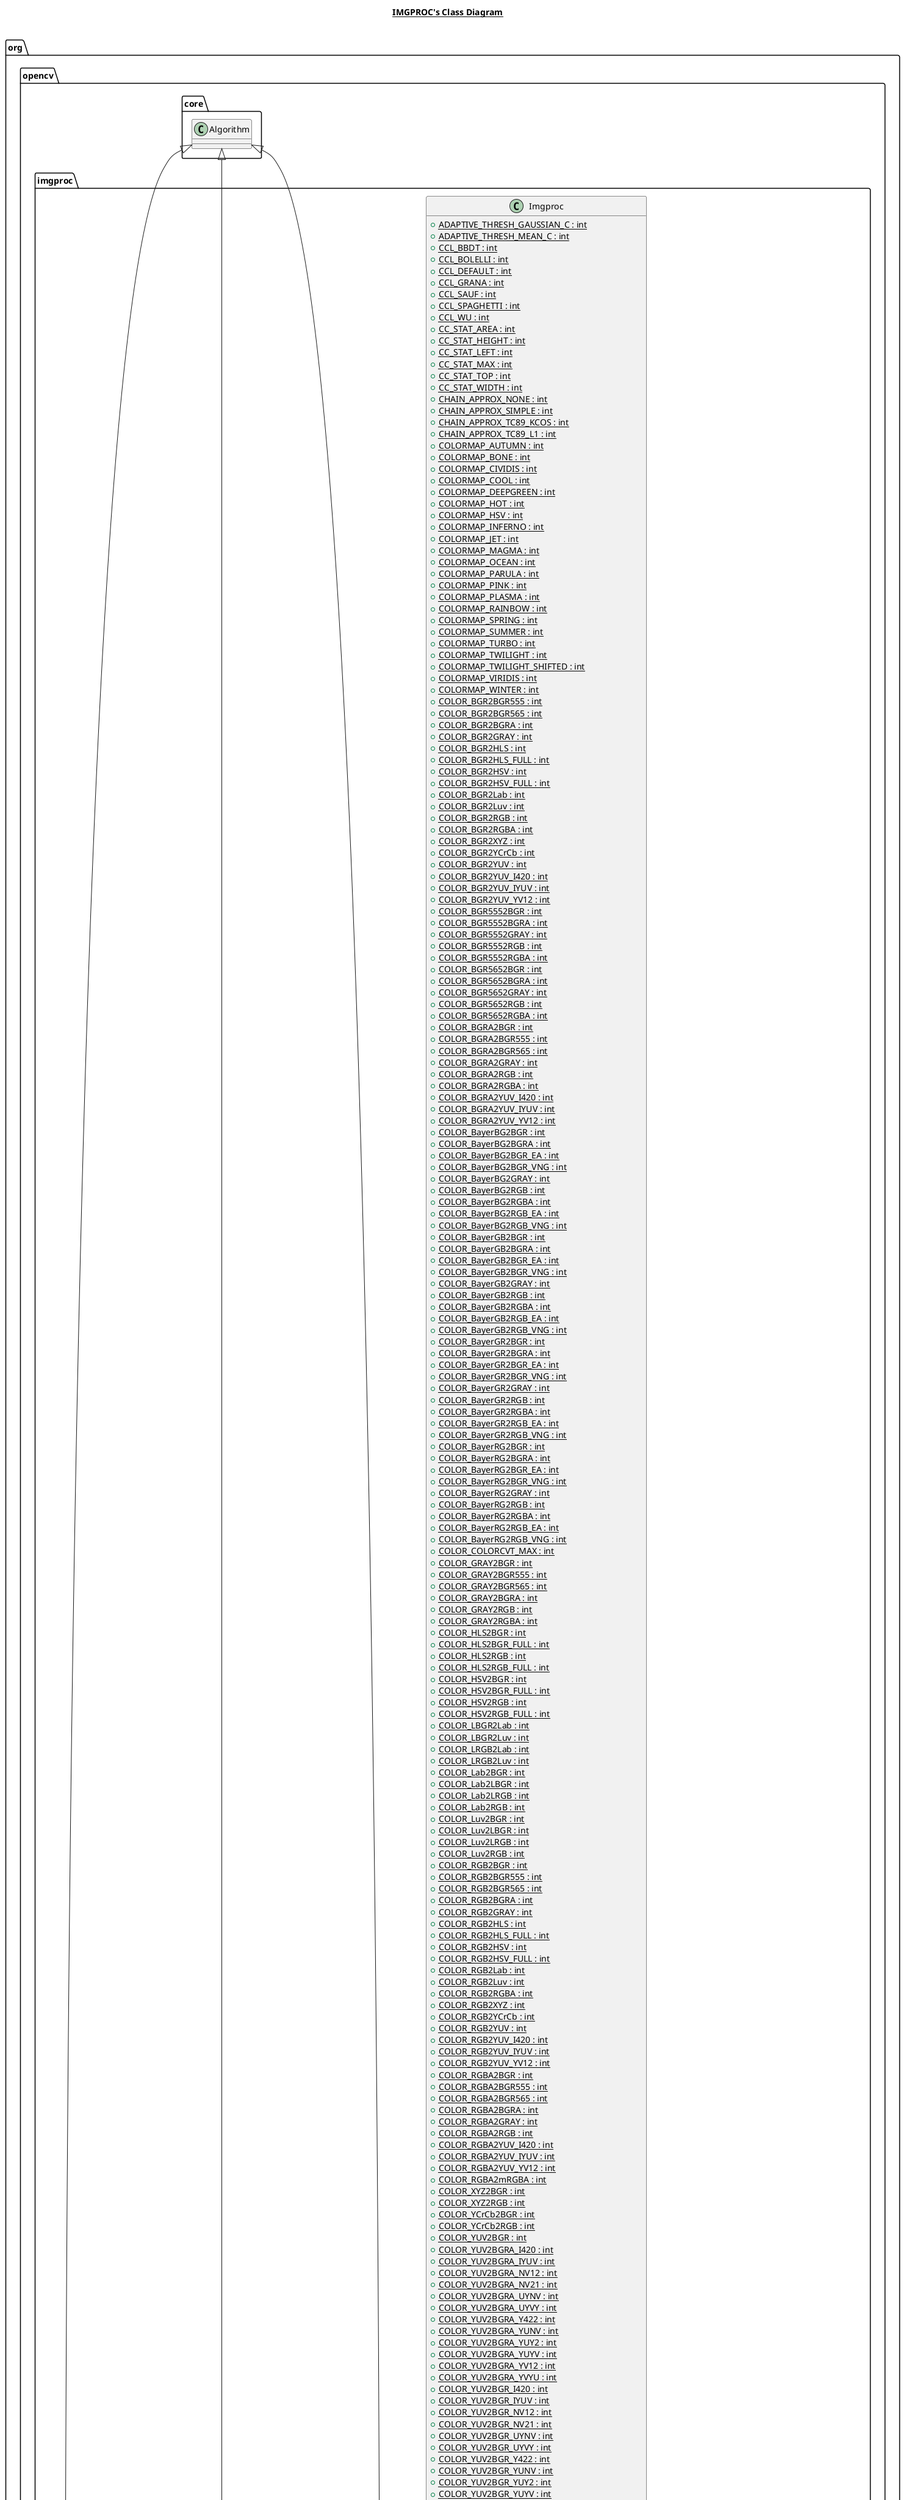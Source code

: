 @startuml

title __IMGPROC's Class Diagram__\n

  namespace org.opencv {
    namespace imgproc {
      class org.opencv.imgproc.CLAHE {
          {static} + __fromPtr__()
          + apply()
          + collectGarbage()
          + getClipLimit()
          + getTilesGridSize()
          + setClipLimit()
          + setTilesGridSize()
          # CLAHE()
          # finalize()
          {static} - apply_0()
          {static} - collectGarbage_0()
          {static} - delete()
          {static} - getClipLimit_0()
          {static} - getTilesGridSize_0()
          {static} - setClipLimit_0()
          {static} - setTilesGridSize_0()
      }
    }
  }
  

  namespace org.opencv {
    namespace imgproc {
      class org.opencv.imgproc.GeneralizedHough {
          {static} + __fromPtr__()
          + detect()
          + detect()
          + detect()
          + detect()
          + getCannyHighThresh()
          + getCannyLowThresh()
          + getDp()
          + getMaxBufferSize()
          + getMinDist()
          + setCannyHighThresh()
          + setCannyLowThresh()
          + setDp()
          + setMaxBufferSize()
          + setMinDist()
          + setTemplate()
          + setTemplate()
          + setTemplate()
          + setTemplate()
          # GeneralizedHough()
          # finalize()
          {static} - delete()
          {static} - detect_0()
          {static} - detect_1()
          {static} - detect_2()
          {static} - detect_3()
          {static} - getCannyHighThresh_0()
          {static} - getCannyLowThresh_0()
          {static} - getDp_0()
          {static} - getMaxBufferSize_0()
          {static} - getMinDist_0()
          {static} - setCannyHighThresh_0()
          {static} - setCannyLowThresh_0()
          {static} - setDp_0()
          {static} - setMaxBufferSize_0()
          {static} - setMinDist_0()
          {static} - setTemplate_0()
          {static} - setTemplate_1()
          {static} - setTemplate_2()
          {static} - setTemplate_3()
      }
    }
  }
  

  namespace org.opencv {
    namespace imgproc {
      class org.opencv.imgproc.GeneralizedHoughBallard {
          {static} + __fromPtr__()
          + getLevels()
          + getVotesThreshold()
          + setLevels()
          + setVotesThreshold()
          # GeneralizedHoughBallard()
          # finalize()
          {static} - delete()
          {static} - getLevels_0()
          {static} - getVotesThreshold_0()
          {static} - setLevels_0()
          {static} - setVotesThreshold_0()
      }
    }
  }
  

  namespace org.opencv {
    namespace imgproc {
      class org.opencv.imgproc.GeneralizedHoughGuil {
          {static} + __fromPtr__()
          + getAngleEpsilon()
          + getAngleStep()
          + getAngleThresh()
          + getLevels()
          + getMaxAngle()
          + getMaxScale()
          + getMinAngle()
          + getMinScale()
          + getPosThresh()
          + getScaleStep()
          + getScaleThresh()
          + getXi()
          + setAngleEpsilon()
          + setAngleStep()
          + setAngleThresh()
          + setLevels()
          + setMaxAngle()
          + setMaxScale()
          + setMinAngle()
          + setMinScale()
          + setPosThresh()
          + setScaleStep()
          + setScaleThresh()
          + setXi()
          # GeneralizedHoughGuil()
          # finalize()
          {static} - delete()
          {static} - getAngleEpsilon_0()
          {static} - getAngleStep_0()
          {static} - getAngleThresh_0()
          {static} - getLevels_0()
          {static} - getMaxAngle_0()
          {static} - getMaxScale_0()
          {static} - getMinAngle_0()
          {static} - getMinScale_0()
          {static} - getPosThresh_0()
          {static} - getScaleStep_0()
          {static} - getScaleThresh_0()
          {static} - getXi_0()
          {static} - setAngleEpsilon_0()
          {static} - setAngleStep_0()
          {static} - setAngleThresh_0()
          {static} - setLevels_0()
          {static} - setMaxAngle_0()
          {static} - setMaxScale_0()
          {static} - setMinAngle_0()
          {static} - setMinScale_0()
          {static} - setPosThresh_0()
          {static} - setScaleStep_0()
          {static} - setScaleThresh_0()
          {static} - setXi_0()
      }
    }
  }
  

  namespace org.opencv {
    namespace imgproc {
      class org.opencv.imgproc.Imgproc {
          {static} + ADAPTIVE_THRESH_GAUSSIAN_C : int
          {static} + ADAPTIVE_THRESH_MEAN_C : int
          {static} + CCL_BBDT : int
          {static} + CCL_BOLELLI : int
          {static} + CCL_DEFAULT : int
          {static} + CCL_GRANA : int
          {static} + CCL_SAUF : int
          {static} + CCL_SPAGHETTI : int
          {static} + CCL_WU : int
          {static} + CC_STAT_AREA : int
          {static} + CC_STAT_HEIGHT : int
          {static} + CC_STAT_LEFT : int
          {static} + CC_STAT_MAX : int
          {static} + CC_STAT_TOP : int
          {static} + CC_STAT_WIDTH : int
          {static} + CHAIN_APPROX_NONE : int
          {static} + CHAIN_APPROX_SIMPLE : int
          {static} + CHAIN_APPROX_TC89_KCOS : int
          {static} + CHAIN_APPROX_TC89_L1 : int
          {static} + COLORMAP_AUTUMN : int
          {static} + COLORMAP_BONE : int
          {static} + COLORMAP_CIVIDIS : int
          {static} + COLORMAP_COOL : int
          {static} + COLORMAP_DEEPGREEN : int
          {static} + COLORMAP_HOT : int
          {static} + COLORMAP_HSV : int
          {static} + COLORMAP_INFERNO : int
          {static} + COLORMAP_JET : int
          {static} + COLORMAP_MAGMA : int
          {static} + COLORMAP_OCEAN : int
          {static} + COLORMAP_PARULA : int
          {static} + COLORMAP_PINK : int
          {static} + COLORMAP_PLASMA : int
          {static} + COLORMAP_RAINBOW : int
          {static} + COLORMAP_SPRING : int
          {static} + COLORMAP_SUMMER : int
          {static} + COLORMAP_TURBO : int
          {static} + COLORMAP_TWILIGHT : int
          {static} + COLORMAP_TWILIGHT_SHIFTED : int
          {static} + COLORMAP_VIRIDIS : int
          {static} + COLORMAP_WINTER : int
          {static} + COLOR_BGR2BGR555 : int
          {static} + COLOR_BGR2BGR565 : int
          {static} + COLOR_BGR2BGRA : int
          {static} + COLOR_BGR2GRAY : int
          {static} + COLOR_BGR2HLS : int
          {static} + COLOR_BGR2HLS_FULL : int
          {static} + COLOR_BGR2HSV : int
          {static} + COLOR_BGR2HSV_FULL : int
          {static} + COLOR_BGR2Lab : int
          {static} + COLOR_BGR2Luv : int
          {static} + COLOR_BGR2RGB : int
          {static} + COLOR_BGR2RGBA : int
          {static} + COLOR_BGR2XYZ : int
          {static} + COLOR_BGR2YCrCb : int
          {static} + COLOR_BGR2YUV : int
          {static} + COLOR_BGR2YUV_I420 : int
          {static} + COLOR_BGR2YUV_IYUV : int
          {static} + COLOR_BGR2YUV_YV12 : int
          {static} + COLOR_BGR5552BGR : int
          {static} + COLOR_BGR5552BGRA : int
          {static} + COLOR_BGR5552GRAY : int
          {static} + COLOR_BGR5552RGB : int
          {static} + COLOR_BGR5552RGBA : int
          {static} + COLOR_BGR5652BGR : int
          {static} + COLOR_BGR5652BGRA : int
          {static} + COLOR_BGR5652GRAY : int
          {static} + COLOR_BGR5652RGB : int
          {static} + COLOR_BGR5652RGBA : int
          {static} + COLOR_BGRA2BGR : int
          {static} + COLOR_BGRA2BGR555 : int
          {static} + COLOR_BGRA2BGR565 : int
          {static} + COLOR_BGRA2GRAY : int
          {static} + COLOR_BGRA2RGB : int
          {static} + COLOR_BGRA2RGBA : int
          {static} + COLOR_BGRA2YUV_I420 : int
          {static} + COLOR_BGRA2YUV_IYUV : int
          {static} + COLOR_BGRA2YUV_YV12 : int
          {static} + COLOR_BayerBG2BGR : int
          {static} + COLOR_BayerBG2BGRA : int
          {static} + COLOR_BayerBG2BGR_EA : int
          {static} + COLOR_BayerBG2BGR_VNG : int
          {static} + COLOR_BayerBG2GRAY : int
          {static} + COLOR_BayerBG2RGB : int
          {static} + COLOR_BayerBG2RGBA : int
          {static} + COLOR_BayerBG2RGB_EA : int
          {static} + COLOR_BayerBG2RGB_VNG : int
          {static} + COLOR_BayerGB2BGR : int
          {static} + COLOR_BayerGB2BGRA : int
          {static} + COLOR_BayerGB2BGR_EA : int
          {static} + COLOR_BayerGB2BGR_VNG : int
          {static} + COLOR_BayerGB2GRAY : int
          {static} + COLOR_BayerGB2RGB : int
          {static} + COLOR_BayerGB2RGBA : int
          {static} + COLOR_BayerGB2RGB_EA : int
          {static} + COLOR_BayerGB2RGB_VNG : int
          {static} + COLOR_BayerGR2BGR : int
          {static} + COLOR_BayerGR2BGRA : int
          {static} + COLOR_BayerGR2BGR_EA : int
          {static} + COLOR_BayerGR2BGR_VNG : int
          {static} + COLOR_BayerGR2GRAY : int
          {static} + COLOR_BayerGR2RGB : int
          {static} + COLOR_BayerGR2RGBA : int
          {static} + COLOR_BayerGR2RGB_EA : int
          {static} + COLOR_BayerGR2RGB_VNG : int
          {static} + COLOR_BayerRG2BGR : int
          {static} + COLOR_BayerRG2BGRA : int
          {static} + COLOR_BayerRG2BGR_EA : int
          {static} + COLOR_BayerRG2BGR_VNG : int
          {static} + COLOR_BayerRG2GRAY : int
          {static} + COLOR_BayerRG2RGB : int
          {static} + COLOR_BayerRG2RGBA : int
          {static} + COLOR_BayerRG2RGB_EA : int
          {static} + COLOR_BayerRG2RGB_VNG : int
          {static} + COLOR_COLORCVT_MAX : int
          {static} + COLOR_GRAY2BGR : int
          {static} + COLOR_GRAY2BGR555 : int
          {static} + COLOR_GRAY2BGR565 : int
          {static} + COLOR_GRAY2BGRA : int
          {static} + COLOR_GRAY2RGB : int
          {static} + COLOR_GRAY2RGBA : int
          {static} + COLOR_HLS2BGR : int
          {static} + COLOR_HLS2BGR_FULL : int
          {static} + COLOR_HLS2RGB : int
          {static} + COLOR_HLS2RGB_FULL : int
          {static} + COLOR_HSV2BGR : int
          {static} + COLOR_HSV2BGR_FULL : int
          {static} + COLOR_HSV2RGB : int
          {static} + COLOR_HSV2RGB_FULL : int
          {static} + COLOR_LBGR2Lab : int
          {static} + COLOR_LBGR2Luv : int
          {static} + COLOR_LRGB2Lab : int
          {static} + COLOR_LRGB2Luv : int
          {static} + COLOR_Lab2BGR : int
          {static} + COLOR_Lab2LBGR : int
          {static} + COLOR_Lab2LRGB : int
          {static} + COLOR_Lab2RGB : int
          {static} + COLOR_Luv2BGR : int
          {static} + COLOR_Luv2LBGR : int
          {static} + COLOR_Luv2LRGB : int
          {static} + COLOR_Luv2RGB : int
          {static} + COLOR_RGB2BGR : int
          {static} + COLOR_RGB2BGR555 : int
          {static} + COLOR_RGB2BGR565 : int
          {static} + COLOR_RGB2BGRA : int
          {static} + COLOR_RGB2GRAY : int
          {static} + COLOR_RGB2HLS : int
          {static} + COLOR_RGB2HLS_FULL : int
          {static} + COLOR_RGB2HSV : int
          {static} + COLOR_RGB2HSV_FULL : int
          {static} + COLOR_RGB2Lab : int
          {static} + COLOR_RGB2Luv : int
          {static} + COLOR_RGB2RGBA : int
          {static} + COLOR_RGB2XYZ : int
          {static} + COLOR_RGB2YCrCb : int
          {static} + COLOR_RGB2YUV : int
          {static} + COLOR_RGB2YUV_I420 : int
          {static} + COLOR_RGB2YUV_IYUV : int
          {static} + COLOR_RGB2YUV_YV12 : int
          {static} + COLOR_RGBA2BGR : int
          {static} + COLOR_RGBA2BGR555 : int
          {static} + COLOR_RGBA2BGR565 : int
          {static} + COLOR_RGBA2BGRA : int
          {static} + COLOR_RGBA2GRAY : int
          {static} + COLOR_RGBA2RGB : int
          {static} + COLOR_RGBA2YUV_I420 : int
          {static} + COLOR_RGBA2YUV_IYUV : int
          {static} + COLOR_RGBA2YUV_YV12 : int
          {static} + COLOR_RGBA2mRGBA : int
          {static} + COLOR_XYZ2BGR : int
          {static} + COLOR_XYZ2RGB : int
          {static} + COLOR_YCrCb2BGR : int
          {static} + COLOR_YCrCb2RGB : int
          {static} + COLOR_YUV2BGR : int
          {static} + COLOR_YUV2BGRA_I420 : int
          {static} + COLOR_YUV2BGRA_IYUV : int
          {static} + COLOR_YUV2BGRA_NV12 : int
          {static} + COLOR_YUV2BGRA_NV21 : int
          {static} + COLOR_YUV2BGRA_UYNV : int
          {static} + COLOR_YUV2BGRA_UYVY : int
          {static} + COLOR_YUV2BGRA_Y422 : int
          {static} + COLOR_YUV2BGRA_YUNV : int
          {static} + COLOR_YUV2BGRA_YUY2 : int
          {static} + COLOR_YUV2BGRA_YUYV : int
          {static} + COLOR_YUV2BGRA_YV12 : int
          {static} + COLOR_YUV2BGRA_YVYU : int
          {static} + COLOR_YUV2BGR_I420 : int
          {static} + COLOR_YUV2BGR_IYUV : int
          {static} + COLOR_YUV2BGR_NV12 : int
          {static} + COLOR_YUV2BGR_NV21 : int
          {static} + COLOR_YUV2BGR_UYNV : int
          {static} + COLOR_YUV2BGR_UYVY : int
          {static} + COLOR_YUV2BGR_Y422 : int
          {static} + COLOR_YUV2BGR_YUNV : int
          {static} + COLOR_YUV2BGR_YUY2 : int
          {static} + COLOR_YUV2BGR_YUYV : int
          {static} + COLOR_YUV2BGR_YV12 : int
          {static} + COLOR_YUV2BGR_YVYU : int
          {static} + COLOR_YUV2GRAY_420 : int
          {static} + COLOR_YUV2GRAY_I420 : int
          {static} + COLOR_YUV2GRAY_IYUV : int
          {static} + COLOR_YUV2GRAY_NV12 : int
          {static} + COLOR_YUV2GRAY_NV21 : int
          {static} + COLOR_YUV2GRAY_UYNV : int
          {static} + COLOR_YUV2GRAY_UYVY : int
          {static} + COLOR_YUV2GRAY_Y422 : int
          {static} + COLOR_YUV2GRAY_YUNV : int
          {static} + COLOR_YUV2GRAY_YUY2 : int
          {static} + COLOR_YUV2GRAY_YUYV : int
          {static} + COLOR_YUV2GRAY_YV12 : int
          {static} + COLOR_YUV2GRAY_YVYU : int
          {static} + COLOR_YUV2RGB : int
          {static} + COLOR_YUV2RGBA_I420 : int
          {static} + COLOR_YUV2RGBA_IYUV : int
          {static} + COLOR_YUV2RGBA_NV12 : int
          {static} + COLOR_YUV2RGBA_NV21 : int
          {static} + COLOR_YUV2RGBA_UYNV : int
          {static} + COLOR_YUV2RGBA_UYVY : int
          {static} + COLOR_YUV2RGBA_Y422 : int
          {static} + COLOR_YUV2RGBA_YUNV : int
          {static} + COLOR_YUV2RGBA_YUY2 : int
          {static} + COLOR_YUV2RGBA_YUYV : int
          {static} + COLOR_YUV2RGBA_YV12 : int
          {static} + COLOR_YUV2RGBA_YVYU : int
          {static} + COLOR_YUV2RGB_I420 : int
          {static} + COLOR_YUV2RGB_IYUV : int
          {static} + COLOR_YUV2RGB_NV12 : int
          {static} + COLOR_YUV2RGB_NV21 : int
          {static} + COLOR_YUV2RGB_UYNV : int
          {static} + COLOR_YUV2RGB_UYVY : int
          {static} + COLOR_YUV2RGB_Y422 : int
          {static} + COLOR_YUV2RGB_YUNV : int
          {static} + COLOR_YUV2RGB_YUY2 : int
          {static} + COLOR_YUV2RGB_YUYV : int
          {static} + COLOR_YUV2RGB_YV12 : int
          {static} + COLOR_YUV2RGB_YVYU : int
          {static} + COLOR_YUV420p2BGR : int
          {static} + COLOR_YUV420p2BGRA : int
          {static} + COLOR_YUV420p2GRAY : int
          {static} + COLOR_YUV420p2RGB : int
          {static} + COLOR_YUV420p2RGBA : int
          {static} + COLOR_YUV420sp2BGR : int
          {static} + COLOR_YUV420sp2BGRA : int
          {static} + COLOR_YUV420sp2GRAY : int
          {static} + COLOR_YUV420sp2RGB : int
          {static} + COLOR_YUV420sp2RGBA : int
          {static} + COLOR_mRGBA2RGBA : int
          {static} + CONTOURS_MATCH_I1 : int
          {static} + CONTOURS_MATCH_I2 : int
          {static} + CONTOURS_MATCH_I3 : int
          {static} + CV_BILATERAL : int
          {static} + CV_BLUR : int
          {static} + CV_BLUR_NO_SCALE : int
          {static} + CV_CANNY_L2_GRADIENT : int
          {static} + CV_CHAIN_CODE : int
          {static} + CV_CLOCKWISE : int
          {static} + CV_COMP_BHATTACHARYYA : int
          {static} + CV_COMP_CHISQR : int
          {static} + CV_COMP_CHISQR_ALT : int
          {static} + CV_COMP_CORREL : int
          {static} + CV_COMP_HELLINGER : int
          {static} + CV_COMP_INTERSECT : int
          {static} + CV_COMP_KL_DIV : int
          {static} + CV_CONTOURS_MATCH_I1 : int
          {static} + CV_CONTOURS_MATCH_I2 : int
          {static} + CV_CONTOURS_MATCH_I3 : int
          {static} + CV_COUNTER_CLOCKWISE : int
          {static} + CV_DIST_C : int
          {static} + CV_DIST_FAIR : int
          {static} + CV_DIST_HUBER : int
          {static} + CV_DIST_L1 : int
          {static} + CV_DIST_L12 : int
          {static} + CV_DIST_L2 : int
          {static} + CV_DIST_LABEL_CCOMP : int
          {static} + CV_DIST_LABEL_PIXEL : int
          {static} + CV_DIST_MASK_3 : int
          {static} + CV_DIST_MASK_5 : int
          {static} + CV_DIST_MASK_PRECISE : int
          {static} + CV_DIST_USER : int
          {static} + CV_DIST_WELSCH : int
          {static} + CV_GAUSSIAN : int
          {static} + CV_GAUSSIAN_5x5 : int
          {static} + CV_HOUGH_GRADIENT : int
          {static} + CV_HOUGH_MULTI_SCALE : int
          {static} + CV_HOUGH_PROBABILISTIC : int
          {static} + CV_HOUGH_STANDARD : int
          {static} + CV_LINK_RUNS : int
          {static} + CV_MAX_SOBEL_KSIZE : int
          {static} + CV_MEDIAN : int
          {static} + CV_POLY_APPROX_DP : int
          {static} + CV_RGBA2mRGBA : int
          {static} + CV_SCHARR : int
          {static} + CV_SHAPE_CROSS : int
          {static} + CV_SHAPE_CUSTOM : int
          {static} + CV_SHAPE_ELLIPSE : int
          {static} + CV_SHAPE_RECT : int
          {static} + CV_WARP_FILL_OUTLIERS : int
          {static} + CV_WARP_INVERSE_MAP : int
          {static} + CV_mRGBA2RGBA : int
          {static} + DIST_C : int
          {static} + DIST_FAIR : int
          {static} + DIST_HUBER : int
          {static} + DIST_L1 : int
          {static} + DIST_L12 : int
          {static} + DIST_L2 : int
          {static} + DIST_LABEL_CCOMP : int
          {static} + DIST_LABEL_PIXEL : int
          {static} + DIST_MASK_3 : int
          {static} + DIST_MASK_5 : int
          {static} + DIST_MASK_PRECISE : int
          {static} + DIST_USER : int
          {static} + DIST_WELSCH : int
          {static} + FILLED : int
          {static} + FILTER_SCHARR : int
          {static} + FLOODFILL_FIXED_RANGE : int
          {static} + FLOODFILL_MASK_ONLY : int
          {static} + FONT_HERSHEY_COMPLEX : int
          {static} + FONT_HERSHEY_COMPLEX_SMALL : int
          {static} + FONT_HERSHEY_DUPLEX : int
          {static} + FONT_HERSHEY_PLAIN : int
          {static} + FONT_HERSHEY_SCRIPT_COMPLEX : int
          {static} + FONT_HERSHEY_SCRIPT_SIMPLEX : int
          {static} + FONT_HERSHEY_SIMPLEX : int
          {static} + FONT_HERSHEY_TRIPLEX : int
          {static} + FONT_ITALIC : int
          {static} + GC_BGD : int
          {static} + GC_EVAL : int
          {static} + GC_EVAL_FREEZE_MODEL : int
          {static} + GC_FGD : int
          {static} + GC_INIT_WITH_MASK : int
          {static} + GC_INIT_WITH_RECT : int
          {static} + GC_PR_BGD : int
          {static} + GC_PR_FGD : int
          {static} + HISTCMP_BHATTACHARYYA : int
          {static} + HISTCMP_CHISQR : int
          {static} + HISTCMP_CHISQR_ALT : int
          {static} + HISTCMP_CORREL : int
          {static} + HISTCMP_HELLINGER : int
          {static} + HISTCMP_INTERSECT : int
          {static} + HISTCMP_KL_DIV : int
          {static} + HOUGH_GRADIENT : int
          {static} + HOUGH_GRADIENT_ALT : int
          {static} + HOUGH_MULTI_SCALE : int
          {static} + HOUGH_PROBABILISTIC : int
          {static} + HOUGH_STANDARD : int
          {static} + INTERSECT_FULL : int
          {static} + INTERSECT_NONE : int
          {static} + INTERSECT_PARTIAL : int
          {static} + INTER_AREA : int
          {static} + INTER_BITS : int
          {static} + INTER_BITS2 : int
          {static} + INTER_CUBIC : int
          {static} + INTER_LANCZOS4 : int
          {static} + INTER_LINEAR : int
          {static} + INTER_LINEAR_EXACT : int
          {static} + INTER_MAX : int
          {static} + INTER_NEAREST : int
          {static} + INTER_NEAREST_EXACT : int
          {static} + INTER_TAB_SIZE : int
          {static} + INTER_TAB_SIZE2 : int
          {static} + LINE_4 : int
          {static} + LINE_8 : int
          {static} + LINE_AA : int
          {static} + LSD_REFINE_ADV : int
          {static} + LSD_REFINE_NONE : int
          {static} + LSD_REFINE_STD : int
          {static} + MARKER_CROSS : int
          {static} + MARKER_DIAMOND : int
          {static} + MARKER_SQUARE : int
          {static} + MARKER_STAR : int
          {static} + MARKER_TILTED_CROSS : int
          {static} + MARKER_TRIANGLE_DOWN : int
          {static} + MARKER_TRIANGLE_UP : int
          {static} + MORPH_BLACKHAT : int
          {static} + MORPH_CLOSE : int
          {static} + MORPH_CROSS : int
          {static} + MORPH_DILATE : int
          {static} + MORPH_ELLIPSE : int
          {static} + MORPH_ERODE : int
          {static} + MORPH_GRADIENT : int
          {static} + MORPH_HITMISS : int
          {static} + MORPH_OPEN : int
          {static} + MORPH_RECT : int
          {static} + MORPH_TOPHAT : int
          {static} + RETR_CCOMP : int
          {static} + RETR_EXTERNAL : int
          {static} + RETR_FLOODFILL : int
          {static} + RETR_LIST : int
          {static} + RETR_TREE : int
          {static} + THRESH_BINARY : int
          {static} + THRESH_BINARY_INV : int
          {static} + THRESH_MASK : int
          {static} + THRESH_OTSU : int
          {static} + THRESH_TOZERO : int
          {static} + THRESH_TOZERO_INV : int
          {static} + THRESH_TRIANGLE : int
          {static} + THRESH_TRUNC : int
          {static} + TM_CCOEFF : int
          {static} + TM_CCOEFF_NORMED : int
          {static} + TM_CCORR : int
          {static} + TM_CCORR_NORMED : int
          {static} + TM_SQDIFF : int
          {static} + TM_SQDIFF_NORMED : int
          {static} + WARP_FILL_OUTLIERS : int
          {static} + WARP_INVERSE_MAP : int
          {static} + WARP_POLAR_LINEAR : int
          {static} + WARP_POLAR_LOG : int
          {static} - CV_CHAIN_APPROX_NONE : int
          {static} - CV_CHAIN_APPROX_SIMPLE : int
          {static} - CV_CHAIN_APPROX_TC89_KCOS : int
          {static} - CV_CHAIN_APPROX_TC89_L1 : int
          {static} - CV_INTER_AREA : int
          {static} - CV_INTER_CUBIC : int
          {static} - CV_INTER_LANCZOS4 : int
          {static} - CV_INTER_LINEAR : int
          {static} - CV_INTER_NN : int
          {static} - CV_MOP_BLACKHAT : int
          {static} - CV_MOP_CLOSE : int
          {static} - CV_MOP_DILATE : int
          {static} - CV_MOP_ERODE : int
          {static} - CV_MOP_GRADIENT : int
          {static} - CV_MOP_OPEN : int
          {static} - CV_MOP_TOPHAT : int
          {static} - CV_RETR_CCOMP : int
          {static} - CV_RETR_EXTERNAL : int
          {static} - CV_RETR_FLOODFILL : int
          {static} - CV_RETR_LIST : int
          {static} - CV_RETR_TREE : int
          {static} - CV_THRESH_BINARY : int
          {static} - CV_THRESH_BINARY_INV : int
          {static} - CV_THRESH_MASK : int
          {static} - CV_THRESH_OTSU : int
          {static} - CV_THRESH_TOZERO : int
          {static} - CV_THRESH_TOZERO_INV : int
          {static} - CV_THRESH_TRIANGLE : int
          {static} - CV_THRESH_TRUNC : int
          {static} - IPL_BORDER_CONSTANT : int
          {static} - IPL_BORDER_REFLECT : int
          {static} - IPL_BORDER_REFLECT_101 : int
          {static} - IPL_BORDER_REPLICATE : int
          {static} - IPL_BORDER_TRANSPARENT : int
          {static} - IPL_BORDER_WRAP : int
          {static} + Canny()
          {static} + Canny()
          {static} + Canny()
          {static} + Canny()
          {static} + Canny()
          {static} + EMD()
          {static} + EMD()
          {static} + EMD()
          {static} + GaussianBlur()
          {static} + GaussianBlur()
          {static} + GaussianBlur()
          {static} + HoughCircles()
          {static} + HoughCircles()
          {static} + HoughCircles()
          {static} + HoughCircles()
          {static} + HoughCircles()
          {static} + HoughLines()
          {static} + HoughLines()
          {static} + HoughLines()
          {static} + HoughLines()
          {static} + HoughLines()
          {static} + HoughLinesP()
          {static} + HoughLinesP()
          {static} + HoughLinesP()
          {static} + HoughLinesPointSet()
          {static} + HoughLinesWithAccumulator()
          {static} + HoughLinesWithAccumulator()
          {static} + HoughLinesWithAccumulator()
          {static} + HoughLinesWithAccumulator()
          {static} + HoughLinesWithAccumulator()
          {static} + HuMoments()
          {static} + Laplacian()
          {static} + Laplacian()
          {static} + Laplacian()
          {static} + Laplacian()
          {static} + Laplacian()
          {static} + Scharr()
          {static} + Scharr()
          {static} + Scharr()
          {static} + Scharr()
          {static} + Sobel()
          {static} + Sobel()
          {static} + Sobel()
          {static} + Sobel()
          {static} + Sobel()
          {static} + accumulate()
          {static} + accumulate()
          {static} + accumulateProduct()
          {static} + accumulateProduct()
          {static} + accumulateSquare()
          {static} + accumulateSquare()
          {static} + accumulateWeighted()
          {static} + accumulateWeighted()
          {static} + adaptiveThreshold()
          {static} + applyColorMap()
          {static} + applyColorMap()
          {static} + approxPolyDP()
          {static} + arcLength()
          {static} + arrowedLine()
          {static} + arrowedLine()
          {static} + arrowedLine()
          {static} + arrowedLine()
          {static} + arrowedLine()
          {static} + bilateralFilter()
          {static} + bilateralFilter()
          {static} + blendLinear()
          {static} + blur()
          {static} + blur()
          {static} + blur()
          {static} + boundingRect()
          {static} + boxFilter()
          {static} + boxFilter()
          {static} + boxFilter()
          {static} + boxFilter()
          {static} + boxPoints()
          {static} + calcBackProject()
          {static} + calcHist()
          {static} + calcHist()
          {static} + circle()
          {static} + circle()
          {static} + circle()
          {static} + circle()
          {static} + clipLine()
          {static} + compareHist()
          {static} + connectedComponents()
          {static} + connectedComponents()
          {static} + connectedComponents()
          {static} + connectedComponentsWithAlgorithm()
          {static} + connectedComponentsWithStats()
          {static} + connectedComponentsWithStats()
          {static} + connectedComponentsWithStats()
          {static} + connectedComponentsWithStatsWithAlgorithm()
          {static} + contourArea()
          {static} + contourArea()
          {static} + convertMaps()
          {static} + convertMaps()
          {static} + convexHull()
          {static} + convexHull()
          {static} + convexityDefects()
          {static} + cornerEigenValsAndVecs()
          {static} + cornerEigenValsAndVecs()
          {static} + cornerHarris()
          {static} + cornerHarris()
          {static} + cornerMinEigenVal()
          {static} + cornerMinEigenVal()
          {static} + cornerMinEigenVal()
          {static} + cornerSubPix()
          {static} + createCLAHE()
          {static} + createCLAHE()
          {static} + createCLAHE()
          {static} + createGeneralizedHoughBallard()
          {static} + createGeneralizedHoughGuil()
          {static} + createHanningWindow()
          {static} + createLineSegmentDetector()
          {static} + createLineSegmentDetector()
          {static} + createLineSegmentDetector()
          {static} + createLineSegmentDetector()
          {static} + createLineSegmentDetector()
          {static} + createLineSegmentDetector()
          {static} + createLineSegmentDetector()
          {static} + createLineSegmentDetector()
          {static} + createLineSegmentDetector()
          {static} + cvtColor()
          {static} + cvtColor()
          {static} + cvtColorTwoPlane()
          {static} + demosaicing()
          {static} + demosaicing()
          {static} + dilate()
          {static} + dilate()
          {static} + dilate()
          {static} + dilate()
          {static} + dilate()
          {static} + distanceTransform()
          {static} + distanceTransform()
          {static} + distanceTransformWithLabels()
          {static} + distanceTransformWithLabels()
          {static} + divSpectrums()
          {static} + divSpectrums()
          {static} + drawContours()
          {static} + drawContours()
          {static} + drawContours()
          {static} + drawContours()
          {static} + drawContours()
          {static} + drawContours()
          {static} + drawMarker()
          {static} + drawMarker()
          {static} + drawMarker()
          {static} + drawMarker()
          {static} + drawMarker()
          {static} + ellipse()
          {static} + ellipse()
          {static} + ellipse()
          {static} + ellipse()
          {static} + ellipse()
          {static} + ellipse()
          {static} + ellipse()
          {static} + ellipse2Poly()
          {static} + equalizeHist()
          {static} + erode()
          {static} + erode()
          {static} + erode()
          {static} + erode()
          {static} + erode()
          {static} + fillConvexPoly()
          {static} + fillConvexPoly()
          {static} + fillConvexPoly()
          {static} + fillPoly()
          {static} + fillPoly()
          {static} + fillPoly()
          {static} + fillPoly()
          {static} + filter2D()
          {static} + filter2D()
          {static} + filter2D()
          {static} + filter2D()
          {static} + findContours()
          {static} + findContours()
          {static} + fitEllipse()
          {static} + fitEllipseAMS()
          {static} + fitEllipseDirect()
          {static} + fitLine()
          {static} + floodFill()
          {static} + floodFill()
          {static} + floodFill()
          {static} + floodFill()
          {static} + floodFill()
          {static} + getAffineTransform()
          {static} + getDerivKernels()
          {static} + getDerivKernels()
          {static} + getDerivKernels()
          {static} + getFontScaleFromHeight()
          {static} + getFontScaleFromHeight()
          {static} + getGaborKernel()
          {static} + getGaborKernel()
          {static} + getGaborKernel()
          {static} + getGaussianKernel()
          {static} + getGaussianKernel()
          {static} + getPerspectiveTransform()
          {static} + getPerspectiveTransform()
          {static} + getRectSubPix()
          {static} + getRectSubPix()
          {static} + getRotationMatrix2D()
          {static} + getStructuringElement()
          {static} + getStructuringElement()
          {static} + getTextSize()
          {static} + goodFeaturesToTrack()
          {static} + goodFeaturesToTrack()
          {static} + goodFeaturesToTrack()
          {static} + goodFeaturesToTrack()
          {static} + goodFeaturesToTrack()
          {static} + goodFeaturesToTrack()
          {static} + goodFeaturesToTrack()
          {static} + goodFeaturesToTrack()
          {static} + goodFeaturesToTrackWithQuality()
          {static} + goodFeaturesToTrackWithQuality()
          {static} + goodFeaturesToTrackWithQuality()
          {static} + goodFeaturesToTrackWithQuality()
          {static} + goodFeaturesToTrackWithQuality()
          {static} + grabCut()
          {static} + grabCut()
          {static} + integral()
          {static} + integral()
          {static} + integral2()
          {static} + integral2()
          {static} + integral2()
          {static} + integral3()
          {static} + integral3()
          {static} + integral3()
          {static} + intersectConvexConvex()
          {static} + intersectConvexConvex()
          {static} + invertAffineTransform()
          {static} + isContourConvex()
          {static} + line()
          {static} + line()
          {static} + line()
          {static} + line()
          {static} + linearPolar()
          {static} + logPolar()
          {static} + matchShapes()
          {static} + matchTemplate()
          {static} + matchTemplate()
          {static} + medianBlur()
          {static} + minAreaRect()
          {static} + minEnclosingCircle()
          {static} + minEnclosingTriangle()
          {static} + moments()
          {static} + moments()
          {static} + morphologyEx()
          {static} + morphologyEx()
          {static} + morphologyEx()
          {static} + morphologyEx()
          {static} + morphologyEx()
          {static} + phaseCorrelate()
          {static} + phaseCorrelate()
          {static} + phaseCorrelate()
          {static} + pointPolygonTest()
          {static} + polylines()
          {static} + polylines()
          {static} + polylines()
          {static} + polylines()
          {static} + preCornerDetect()
          {static} + preCornerDetect()
          {static} + putText()
          {static} + putText()
          {static} + putText()
          {static} + putText()
          {static} + pyrDown()
          {static} + pyrDown()
          {static} + pyrDown()
          {static} + pyrMeanShiftFiltering()
          {static} + pyrMeanShiftFiltering()
          {static} + pyrMeanShiftFiltering()
          {static} + pyrUp()
          {static} + pyrUp()
          {static} + pyrUp()
          {static} + rectangle()
          {static} + rectangle()
          {static} + rectangle()
          {static} + rectangle()
          {static} + rectangle()
          {static} + rectangle()
          {static} + rectangle()
          {static} + rectangle()
          {static} + remap()
          {static} + remap()
          {static} + remap()
          {static} + resize()
          {static} + resize()
          {static} + resize()
          {static} + resize()
          {static} + rotatedRectangleIntersection()
          {static} + sepFilter2D()
          {static} + sepFilter2D()
          {static} + sepFilter2D()
          {static} + sepFilter2D()
          {static} + spatialGradient()
          {static} + spatialGradient()
          {static} + spatialGradient()
          {static} + sqrBoxFilter()
          {static} + sqrBoxFilter()
          {static} + sqrBoxFilter()
          {static} + sqrBoxFilter()
          {static} + threshold()
          {static} + warpAffine()
          {static} + warpAffine()
          {static} + warpAffine()
          {static} + warpAffine()
          {static} + warpPerspective()
          {static} + warpPerspective()
          {static} + warpPerspective()
          {static} + warpPerspective()
          {static} + warpPolar()
          {static} + watershed()
          {static} - Canny_0()
          {static} - Canny_1()
          {static} - Canny_2()
          {static} - Canny_3()
          {static} - Canny_4()
          {static} - EMD_0()
          {static} - EMD_1()
          {static} - EMD_3()
          {static} - GaussianBlur_0()
          {static} - GaussianBlur_1()
          {static} - GaussianBlur_2()
          {static} - HoughCircles_0()
          {static} - HoughCircles_1()
          {static} - HoughCircles_2()
          {static} - HoughCircles_3()
          {static} - HoughCircles_4()
          {static} - HoughLinesP_0()
          {static} - HoughLinesP_1()
          {static} - HoughLinesP_2()
          {static} - HoughLinesPointSet_0()
          {static} - HoughLinesWithAccumulator_0()
          {static} - HoughLinesWithAccumulator_1()
          {static} - HoughLinesWithAccumulator_2()
          {static} - HoughLinesWithAccumulator_3()
          {static} - HoughLinesWithAccumulator_4()
          {static} - HoughLines_0()
          {static} - HoughLines_1()
          {static} - HoughLines_2()
          {static} - HoughLines_3()
          {static} - HoughLines_4()
          {static} - HuMoments_0()
          {static} - Laplacian_0()
          {static} - Laplacian_1()
          {static} - Laplacian_2()
          {static} - Laplacian_3()
          {static} - Laplacian_4()
          {static} - Scharr_0()
          {static} - Scharr_1()
          {static} - Scharr_2()
          {static} - Scharr_3()
          {static} - Sobel_0()
          {static} - Sobel_1()
          {static} - Sobel_2()
          {static} - Sobel_3()
          {static} - Sobel_4()
          {static} - accumulateProduct_0()
          {static} - accumulateProduct_1()
          {static} - accumulateSquare_0()
          {static} - accumulateSquare_1()
          {static} - accumulateWeighted_0()
          {static} - accumulateWeighted_1()
          {static} - accumulate_0()
          {static} - accumulate_1()
          {static} - adaptiveThreshold_0()
          {static} - applyColorMap_0()
          {static} - applyColorMap_1()
          {static} - approxPolyDP_0()
          {static} - arcLength_0()
          {static} - arrowedLine_0()
          {static} - arrowedLine_1()
          {static} - arrowedLine_2()
          {static} - arrowedLine_3()
          {static} - arrowedLine_4()
          {static} - bilateralFilter_0()
          {static} - bilateralFilter_1()
          {static} - blendLinear_0()
          {static} - blur_0()
          {static} - blur_1()
          {static} - blur_2()
          {static} - boundingRect_0()
          {static} - boxFilter_0()
          {static} - boxFilter_1()
          {static} - boxFilter_2()
          {static} - boxFilter_3()
          {static} - boxPoints_0()
          {static} - calcBackProject_0()
          {static} - calcHist_0()
          {static} - calcHist_1()
          {static} - circle_0()
          {static} - circle_1()
          {static} - circle_2()
          {static} - circle_3()
          {static} - clipLine_0()
          {static} - compareHist_0()
          {static} - connectedComponentsWithAlgorithm_0()
          {static} - connectedComponentsWithStatsWithAlgorithm_0()
          {static} - connectedComponentsWithStats_0()
          {static} - connectedComponentsWithStats_1()
          {static} - connectedComponentsWithStats_2()
          {static} - connectedComponents_0()
          {static} - connectedComponents_1()
          {static} - connectedComponents_2()
          {static} - contourArea_0()
          {static} - contourArea_1()
          {static} - convertMaps_0()
          {static} - convertMaps_1()
          {static} - convexHull_0()
          {static} - convexHull_2()
          {static} - convexityDefects_0()
          {static} - cornerEigenValsAndVecs_0()
          {static} - cornerEigenValsAndVecs_1()
          {static} - cornerHarris_0()
          {static} - cornerHarris_1()
          {static} - cornerMinEigenVal_0()
          {static} - cornerMinEigenVal_1()
          {static} - cornerMinEigenVal_2()
          {static} - cornerSubPix_0()
          {static} - createCLAHE_0()
          {static} - createCLAHE_1()
          {static} - createCLAHE_2()
          {static} - createGeneralizedHoughBallard_0()
          {static} - createGeneralizedHoughGuil_0()
          {static} - createHanningWindow_0()
          {static} - createLineSegmentDetector_0()
          {static} - createLineSegmentDetector_1()
          {static} - createLineSegmentDetector_2()
          {static} - createLineSegmentDetector_3()
          {static} - createLineSegmentDetector_4()
          {static} - createLineSegmentDetector_5()
          {static} - createLineSegmentDetector_6()
          {static} - createLineSegmentDetector_7()
          {static} - createLineSegmentDetector_8()
          {static} - cvtColorTwoPlane_0()
          {static} - cvtColor_0()
          {static} - cvtColor_1()
          {static} - demosaicing_0()
          {static} - demosaicing_1()
          {static} - dilate_0()
          {static} - dilate_1()
          {static} - dilate_2()
          {static} - dilate_3()
          {static} - dilate_4()
          {static} - distanceTransformWithLabels_0()
          {static} - distanceTransformWithLabels_1()
          {static} - distanceTransform_0()
          {static} - distanceTransform_1()
          {static} - divSpectrums_0()
          {static} - divSpectrums_1()
          {static} - drawContours_0()
          {static} - drawContours_1()
          {static} - drawContours_2()
          {static} - drawContours_3()
          {static} - drawContours_4()
          {static} - drawContours_5()
          {static} - drawMarker_0()
          {static} - drawMarker_1()
          {static} - drawMarker_2()
          {static} - drawMarker_3()
          {static} - drawMarker_4()
          {static} - ellipse2Poly_0()
          {static} - ellipse_0()
          {static} - ellipse_1()
          {static} - ellipse_2()
          {static} - ellipse_3()
          {static} - ellipse_4()
          {static} - ellipse_5()
          {static} - ellipse_6()
          {static} - equalizeHist_0()
          {static} - erode_0()
          {static} - erode_1()
          {static} - erode_2()
          {static} - erode_3()
          {static} - erode_4()
          {static} - fillConvexPoly_0()
          {static} - fillConvexPoly_1()
          {static} - fillConvexPoly_2()
          {static} - fillPoly_0()
          {static} - fillPoly_1()
          {static} - fillPoly_2()
          {static} - fillPoly_3()
          {static} - filter2D_0()
          {static} - filter2D_1()
          {static} - filter2D_2()
          {static} - filter2D_3()
          {static} - findContours_0()
          {static} - findContours_1()
          {static} - fitEllipseAMS_0()
          {static} - fitEllipseDirect_0()
          {static} - fitEllipse_0()
          {static} - fitLine_0()
          {static} - floodFill_0()
          {static} - floodFill_1()
          {static} - floodFill_2()
          {static} - floodFill_3()
          {static} - floodFill_4()
          {static} - getAffineTransform_0()
          {static} - getDerivKernels_0()
          {static} - getDerivKernels_1()
          {static} - getDerivKernels_2()
          {static} - getFontScaleFromHeight_0()
          {static} - getFontScaleFromHeight_1()
          {static} - getGaborKernel_0()
          {static} - getGaborKernel_1()
          {static} - getGaborKernel_2()
          {static} - getGaussianKernel_0()
          {static} - getGaussianKernel_1()
          {static} - getPerspectiveTransform_0()
          {static} - getPerspectiveTransform_1()
          {static} - getRectSubPix_0()
          {static} - getRectSubPix_1()
          {static} - getRotationMatrix2D_0()
          {static} - getStructuringElement_0()
          {static} - getStructuringElement_1()
          {static} - goodFeaturesToTrackWithQuality_0()
          {static} - goodFeaturesToTrackWithQuality_1()
          {static} - goodFeaturesToTrackWithQuality_2()
          {static} - goodFeaturesToTrackWithQuality_3()
          {static} - goodFeaturesToTrackWithQuality_4()
          {static} - goodFeaturesToTrack_0()
          {static} - goodFeaturesToTrack_1()
          {static} - goodFeaturesToTrack_2()
          {static} - goodFeaturesToTrack_3()
          {static} - goodFeaturesToTrack_4()
          {static} - goodFeaturesToTrack_5()
          {static} - goodFeaturesToTrack_6()
          {static} - goodFeaturesToTrack_7()
          {static} - grabCut_0()
          {static} - grabCut_1()
          {static} - integral2_0()
          {static} - integral2_1()
          {static} - integral2_2()
          {static} - integral3_0()
          {static} - integral3_1()
          {static} - integral3_2()
          {static} - integral_0()
          {static} - integral_1()
          {static} - intersectConvexConvex_0()
          {static} - intersectConvexConvex_1()
          {static} - invertAffineTransform_0()
          {static} - isContourConvex_0()
          {static} - line_0()
          {static} - line_1()
          {static} - line_2()
          {static} - line_3()
          {static} - linearPolar_0()
          {static} - logPolar_0()
          {static} - matchShapes_0()
          {static} - matchTemplate_0()
          {static} - matchTemplate_1()
          {static} - medianBlur_0()
          {static} - minAreaRect_0()
          {static} - minEnclosingCircle_0()
          {static} - minEnclosingTriangle_0()
          {static} - moments_0()
          {static} - moments_1()
          {static} - morphologyEx_0()
          {static} - morphologyEx_1()
          {static} - morphologyEx_2()
          {static} - morphologyEx_3()
          {static} - morphologyEx_4()
          {static} - n_getTextSize()
          {static} - phaseCorrelate_0()
          {static} - phaseCorrelate_1()
          {static} - phaseCorrelate_2()
          {static} - pointPolygonTest_0()
          {static} - polylines_0()
          {static} - polylines_1()
          {static} - polylines_2()
          {static} - polylines_3()
          {static} - preCornerDetect_0()
          {static} - preCornerDetect_1()
          {static} - putText_0()
          {static} - putText_1()
          {static} - putText_2()
          {static} - putText_3()
          {static} - pyrDown_0()
          {static} - pyrDown_1()
          {static} - pyrDown_2()
          {static} - pyrMeanShiftFiltering_0()
          {static} - pyrMeanShiftFiltering_1()
          {static} - pyrMeanShiftFiltering_2()
          {static} - pyrUp_0()
          {static} - pyrUp_1()
          {static} - pyrUp_2()
          {static} - rectangle_0()
          {static} - rectangle_1()
          {static} - rectangle_2()
          {static} - rectangle_3()
          {static} - rectangle_4()
          {static} - rectangle_5()
          {static} - rectangle_6()
          {static} - rectangle_7()
          {static} - remap_0()
          {static} - remap_1()
          {static} - remap_2()
          {static} - resize_0()
          {static} - resize_1()
          {static} - resize_2()
          {static} - resize_3()
          {static} - rotatedRectangleIntersection_0()
          {static} - sepFilter2D_0()
          {static} - sepFilter2D_1()
          {static} - sepFilter2D_2()
          {static} - sepFilter2D_3()
          {static} - spatialGradient_0()
          {static} - spatialGradient_1()
          {static} - spatialGradient_2()
          {static} - sqrBoxFilter_0()
          {static} - sqrBoxFilter_1()
          {static} - sqrBoxFilter_2()
          {static} - sqrBoxFilter_3()
          {static} - threshold_0()
          {static} - warpAffine_0()
          {static} - warpAffine_1()
          {static} - warpAffine_2()
          {static} - warpAffine_3()
          {static} - warpPerspective_0()
          {static} - warpPerspective_1()
          {static} - warpPerspective_2()
          {static} - warpPerspective_3()
          {static} - warpPolar_0()
          {static} - watershed_0()
      }
    }
  }
  

  namespace org.opencv {
    namespace imgproc {
      class org.opencv.imgproc.IntelligentScissorsMB {
          # nativeObj : long
          + IntelligentScissorsMB()
          {static} + __fromPtr__()
          + applyImage()
          + applyImageFeatures()
          + applyImageFeatures()
          + buildMap()
          + getContour()
          + getContour()
          + getNativeObjAddr()
          + setEdgeFeatureCannyParameters()
          + setEdgeFeatureCannyParameters()
          + setEdgeFeatureCannyParameters()
          + setEdgeFeatureZeroCrossingParameters()
          + setEdgeFeatureZeroCrossingParameters()
          + setGradientMagnitudeMaxLimit()
          + setGradientMagnitudeMaxLimit()
          + setWeights()
          # IntelligentScissorsMB()
          # finalize()
          {static} - IntelligentScissorsMB_0()
          {static} - applyImageFeatures_0()
          {static} - applyImageFeatures_1()
          {static} - applyImage_0()
          {static} - buildMap_0()
          {static} - delete()
          {static} - getContour_0()
          {static} - getContour_1()
          {static} - setEdgeFeatureCannyParameters_0()
          {static} - setEdgeFeatureCannyParameters_1()
          {static} - setEdgeFeatureCannyParameters_2()
          {static} - setEdgeFeatureZeroCrossingParameters_0()
          {static} - setEdgeFeatureZeroCrossingParameters_1()
          {static} - setGradientMagnitudeMaxLimit_0()
          {static} - setGradientMagnitudeMaxLimit_1()
          {static} - setWeights_0()
      }
    }
  }
  

  namespace org.opencv {
    namespace imgproc {
      class org.opencv.imgproc.LineSegmentDetector {
          {static} + __fromPtr__()
          + compareSegments()
          + compareSegments()
          + detect()
          + detect()
          + detect()
          + detect()
          + drawSegments()
          # LineSegmentDetector()
          # finalize()
          {static} - compareSegments_0()
          {static} - compareSegments_1()
          {static} - delete()
          {static} - detect_0()
          {static} - detect_1()
          {static} - detect_2()
          {static} - detect_3()
          {static} - drawSegments_0()
      }
    }
  }
  

  namespace org.opencv {
    namespace imgproc {
      class org.opencv.imgproc.Moments {
          + m00 : double
          + m01 : double
          + m02 : double
          + m03 : double
          + m10 : double
          + m11 : double
          + m12 : double
          + m20 : double
          + m21 : double
          + m30 : double
          + mu02 : double
          + mu03 : double
          + mu11 : double
          + mu12 : double
          + mu20 : double
          + mu21 : double
          + mu30 : double
          + nu02 : double
          + nu03 : double
          + nu11 : double
          + nu12 : double
          + nu20 : double
          + nu21 : double
          + nu30 : double
          + Moments()
          + Moments()
          + Moments()
          + get_m00()
          + get_m01()
          + get_m02()
          + get_m03()
          + get_m10()
          + get_m11()
          + get_m12()
          + get_m20()
          + get_m21()
          + get_m30()
          + get_mu02()
          + get_mu03()
          + get_mu11()
          + get_mu12()
          + get_mu20()
          + get_mu21()
          + get_mu30()
          + get_nu02()
          + get_nu03()
          + get_nu11()
          + get_nu12()
          + get_nu20()
          + get_nu21()
          + get_nu30()
          + set()
          + set_m00()
          + set_m01()
          + set_m02()
          + set_m03()
          + set_m10()
          + set_m11()
          + set_m12()
          + set_m20()
          + set_m21()
          + set_m30()
          + set_mu02()
          + set_mu03()
          + set_mu11()
          + set_mu12()
          + set_mu20()
          + set_mu21()
          + set_mu30()
          + set_nu02()
          + set_nu03()
          + set_nu11()
          + set_nu12()
          + set_nu20()
          + set_nu21()
          + set_nu30()
          + toString()
          # completeState()
      }
    }
  }
  

  namespace org.opencv {
    namespace imgproc {
      class org.opencv.imgproc.Subdiv2D {
          {static} + NEXT_AROUND_DST : int
          {static} + NEXT_AROUND_LEFT : int
          {static} + NEXT_AROUND_ORG : int
          {static} + NEXT_AROUND_RIGHT : int
          {static} + PREV_AROUND_DST : int
          {static} + PREV_AROUND_LEFT : int
          {static} + PREV_AROUND_ORG : int
          {static} + PREV_AROUND_RIGHT : int
          {static} + PTLOC_ERROR : int
          {static} + PTLOC_INSIDE : int
          {static} + PTLOC_ON_EDGE : int
          {static} + PTLOC_OUTSIDE_RECT : int
          {static} + PTLOC_VERTEX : int
          # nativeObj : long
          + Subdiv2D()
          + Subdiv2D()
          {static} + __fromPtr__()
          + edgeDst()
          + edgeDst()
          + edgeOrg()
          + edgeOrg()
          + findNearest()
          + findNearest()
          + getEdge()
          + getEdgeList()
          + getLeadingEdgeList()
          + getNativeObjAddr()
          + getTriangleList()
          + getVertex()
          + getVertex()
          + getVoronoiFacetList()
          + initDelaunay()
          + insert()
          + insert()
          + locate()
          + nextEdge()
          + rotateEdge()
          + symEdge()
          # Subdiv2D()
          # finalize()
          {static} - Subdiv2D_0()
          {static} - Subdiv2D_1()
          {static} - delete()
          {static} - edgeDst_0()
          {static} - edgeDst_1()
          {static} - edgeOrg_0()
          {static} - edgeOrg_1()
          {static} - findNearest_0()
          {static} - findNearest_1()
          {static} - getEdgeList_0()
          {static} - getEdge_0()
          {static} - getLeadingEdgeList_0()
          {static} - getTriangleList_0()
          {static} - getVertex_0()
          {static} - getVertex_1()
          {static} - getVoronoiFacetList_0()
          {static} - initDelaunay_0()
          {static} - insert_0()
          {static} - insert_1()
          {static} - locate_0()
          {static} - nextEdge_0()
          {static} - rotateEdge_0()
          {static} - symEdge_0()
      }
    }
  }
  

  org.opencv.imgproc.CLAHE -up-|> org.opencv.core.Algorithm
  org.opencv.imgproc.GeneralizedHough -up-|> org.opencv.core.Algorithm
  org.opencv.imgproc.GeneralizedHoughBallard -up-|> org.opencv.imgproc.GeneralizedHough
  org.opencv.imgproc.GeneralizedHoughGuil -up-|> org.opencv.imgproc.GeneralizedHough
  org.opencv.imgproc.LineSegmentDetector -up-|> org.opencv.core.Algorithm


right footer


PlantUML diagram generated by SketchIt! (https://bitbucket.org/pmesmeur/sketch.it)
For more information about this tool, please contact philippe.mesmeur@gmail.com
endfooter

@enduml
